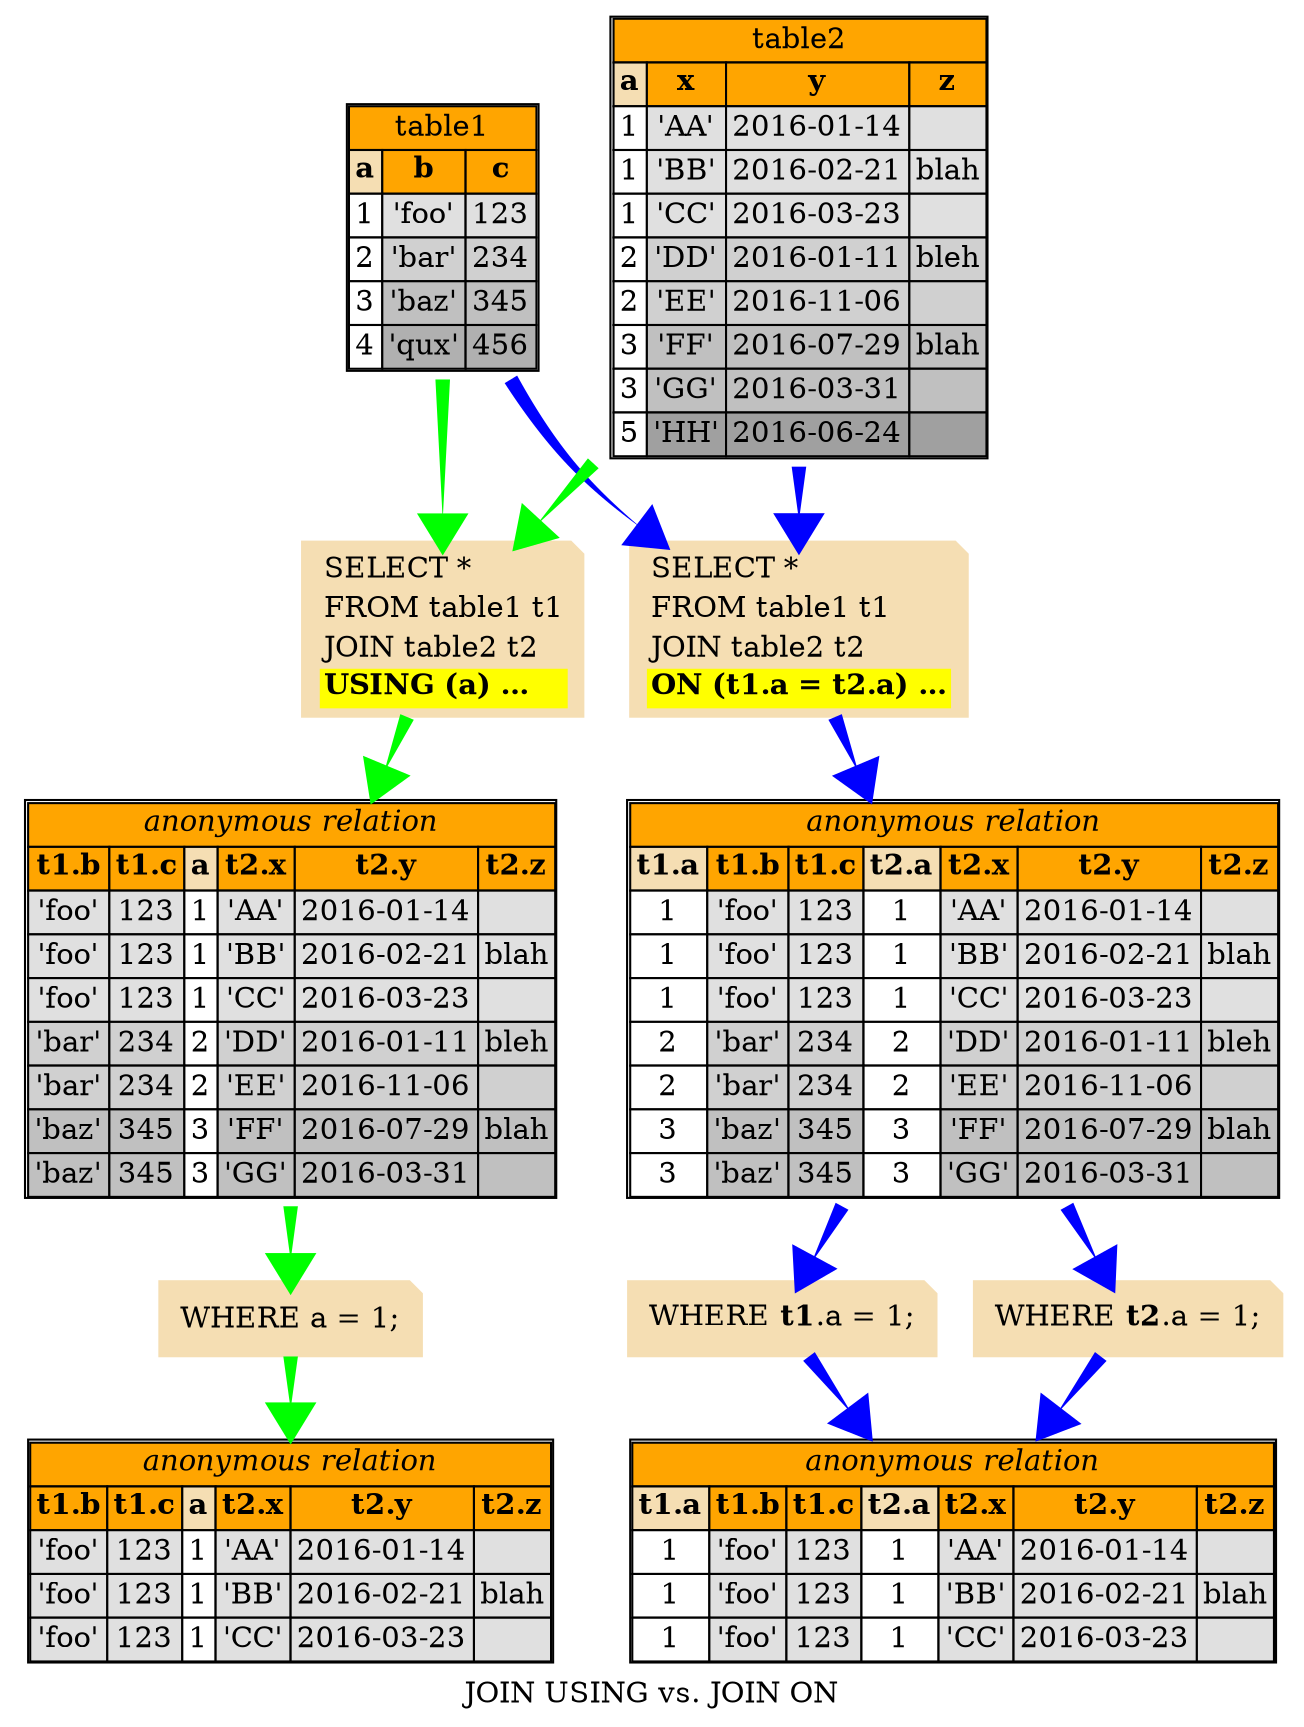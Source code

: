 digraph sql_join_using_vs_join_on {

label="JOIN USING vs. JOIN ON"
overlap=false;
fontName="Sans";
splines=true;
maxiter=10000000;

table_1 [shape="none" label=<
	<TABLE CELLSPACING="0">
	<TR><TD BGCOLOR="ORANGE" COLSPAN="3">table1</TD></TR>
	<TR>
		<TD BGCOLOR="WHEAT"><B>a</B></TD>
		<TD BGCOLOR="ORANGE"><B>b</B></TD>
		<TD BGCOLOR="ORANGE"><B>c</B></TD>
	</TR>
	<TR>
		<TD BGCOLOR="WHITE">1</TD>
		<TD BGCOLOR="#E0E0E0">'foo'</TD>
		<TD BGCOLOR="#E0E0E0">123</TD>
	</TR>
	<TR>
		<TD BGCOLOR="WHITE">2</TD>
		<TD BGCOLOR="#D0D0D0">'bar'</TD>
		<TD BGCOLOR="#D0D0D0">234</TD>
	</TR>
	<TR>
		<TD BGCOLOR="WHITE">3</TD>
		<TD BGCOLOR="#C0C0C0">'baz'</TD>
		<TD BGCOLOR="#C0C0C0">345</TD>
	</TR>
	<TR>
		<TD BGCOLOR="WHITE">4</TD>
		<TD BGCOLOR="#B0B0B0">'qux'</TD>
		<TD BGCOLOR="#B0B0B0">456</TD>
	</TR>
	</TABLE>
>];

table_2 [shape="none" label=<
	<TABLE CELLSPACING="0">
	<TR><TD BGCOLOR="ORANGE" COLSPAN="4">table2</TD></TR>
	<TR>
		<TD BGCOLOR="WHEAT"><B>a</B></TD>
		<TD BGCOLOR="ORANGE"><B>x</B></TD>
		<TD BGCOLOR="ORANGE"><B>y</B></TD>
		<TD BGCOLOR="ORANGE"><B>z</B></TD>
	</TR>
	<TR>
		<TD BGCOLOR="WHITE">1</TD>
		<TD BGCOLOR="#E0E0E0">'AA'</TD>
		<TD BGCOLOR="#E0E0E0">2016-01-14</TD>
		<TD BGCOLOR="#E0E0E0"></TD>
	</TR>
	<TR>
		<TD BGCOLOR="WHITE">1</TD>
		<TD BGCOLOR="#E0E0E0">'BB'</TD>
		<TD BGCOLOR="#E0E0E0">2016-02-21</TD>
		<TD BGCOLOR="#E0E0E0">blah</TD>
	</TR>
	<TR>
		<TD BGCOLOR="WHITE">1</TD>
		<TD BGCOLOR="#E0E0E0">'CC'</TD>
		<TD BGCOLOR="#E0E0E0">2016-03-23</TD>
		<TD BGCOLOR="#E0E0E0"></TD>
	</TR>
	<TR>
		<TD BGCOLOR="WHITE">2</TD>
		<TD BGCOLOR="#D0D0D0">'DD'</TD>
		<TD BGCOLOR="#D0D0D0">2016-01-11</TD>
		<TD BGCOLOR="#D0D0D0">bleh</TD>
	</TR>
	<TR>
		<TD BGCOLOR="WHITE">2</TD>
		<TD BGCOLOR="#D0D0D0">'EE'</TD>
		<TD BGCOLOR="#D0D0D0">2016-11-06</TD>
		<TD BGCOLOR="#D0D0D0"></TD>
	</TR>
	<TR>
		<TD BGCOLOR="WHITE">3</TD>
		<TD BGCOLOR="#C0C0C0">'FF'</TD>
		<TD BGCOLOR="#C0C0C0">2016-07-29</TD>
		<TD BGCOLOR="#C0C0C0">blah</TD>
	</TR>
	<TR>
		<TD BGCOLOR="WHITE">3</TD>
		<TD BGCOLOR="#C0C0C0">'GG'</TD>
		<TD BGCOLOR="#C0C0C0">2016-03-31</TD>
		<TD BGCOLOR="#C0C0C0"></TD>
	</TR>
	<TR>
		<TD BGCOLOR="WHITE">5</TD>
		<TD BGCOLOR="#A0A0A0">'HH'</TD>
		<TD BGCOLOR="#A0A0A0">2016-06-24</TD>
		<TD BGCOLOR="#A0A0A0"></TD>
	</TR>
	</TABLE>
>];

{rank=same; table_1, table_2}

select_join_using [shape="note" style="filled" color="WHEAT" label=<
	<TABLE BORDER="0" CELLSPACING="0">
	<TR><TD ALIGN="LEFT">SELECT *</TD></TR>
	<TR><TD ALIGN="LEFT">FROM table1 t1</TD></TR>
	<TR><TD ALIGN="LEFT">JOIN table2 t2</TD></TR>
	<TR><TD ALIGN="LEFT" BGCOLOR="YELLOW"><B>USING (a) ...</B></TD></TR>
	</TABLE>
>];

select_join_on [shape="note" style="filled" color="WHEAT" label=<
	<TABLE BORDER="0" CELLSPACING="0">
	<TR><TD ALIGN="LEFT">SELECT *</TD></TR>
	<TR><TD ALIGN="LEFT">FROM table1 t1</TD></TR>
	<TR><TD ALIGN="LEFT">JOIN table2 t2</TD></TR>
	<TR><TD ALIGN="LEFT" BGCOLOR="YELLOW"><B>ON (t1.a = t2.a) ...</B></TD></TR>
	</TABLE>
>];

{rank=same; select_join_using, select_join_on}

rel_join_using [shape="none" label=<
	<TABLE CELLSPACING="0">
	<TR><TD BGCOLOR="ORANGE" COLSPAN="6"><I>anonymous relation</I></TD></TR>
	<TR>
		<TD BGCOLOR="ORANGE"><B>t1.b</B></TD>
		<TD BGCOLOR="ORANGE"><B>t1.c</B></TD>
		<TD BGCOLOR="WHEAT"><B>a</B></TD>
		<TD BGCOLOR="ORANGE"><B>t2.x</B></TD>
		<TD BGCOLOR="ORANGE"><B>t2.y</B></TD>
		<TD BGCOLOR="ORANGE"><B>t2.z</B></TD>
	</TR>
	<TR>
		<TD BGCOLOR="#E0E0E0">'foo'</TD>
		<TD BGCOLOR="#E0E0E0">123</TD>
		<TD BGCOLOR="WHITE">1</TD>
		<TD BGCOLOR="#E0E0E0">'AA'</TD>
		<TD BGCOLOR="#E0E0E0">2016-01-14</TD>
		<TD BGCOLOR="#E0E0E0"></TD>
	</TR>
	<TR>
		<TD BGCOLOR="#E0E0E0">'foo'</TD>
		<TD BGCOLOR="#E0E0E0">123</TD>
		<TD BGCOLOR="WHITE">1</TD>
		<TD BGCOLOR="#E0E0E0">'BB'</TD>
		<TD BGCOLOR="#E0E0E0">2016-02-21</TD>
		<TD BGCOLOR="#E0E0E0">blah</TD>
	</TR>
	<TR>
		<TD BGCOLOR="#E0E0E0">'foo'</TD>
		<TD BGCOLOR="#E0E0E0">123</TD>
		<TD BGCOLOR="WHITE">1</TD>
		<TD BGCOLOR="#E0E0E0">'CC'</TD>
		<TD BGCOLOR="#E0E0E0">2016-03-23</TD>
		<TD BGCOLOR="#E0E0E0"></TD>
	</TR>
	<TR>
		<TD BGCOLOR="#D0D0D0">'bar'</TD>
		<TD BGCOLOR="#D0D0D0">234</TD>
		<TD BGCOLOR="WHITE">2</TD>
		<TD BGCOLOR="#D0D0D0">'DD'</TD>
		<TD BGCOLOR="#D0D0D0">2016-01-11</TD>
		<TD BGCOLOR="#D0D0D0">bleh</TD>
	</TR>
	<TR>
		<TD BGCOLOR="#D0D0D0">'bar'</TD>
		<TD BGCOLOR="#D0D0D0">234</TD>
		<TD BGCOLOR="WHITE">2</TD>
		<TD BGCOLOR="#D0D0D0">'EE'</TD>
		<TD BGCOLOR="#D0D0D0">2016-11-06</TD>
		<TD BGCOLOR="#D0D0D0"></TD>
	</TR>
	<TR>
		<TD BGCOLOR="#C0C0C0">'baz'</TD>
		<TD BGCOLOR="#C0C0C0">345</TD>
		<TD BGCOLOR="WHITE">3</TD>
		<TD BGCOLOR="#C0C0C0">'FF'</TD>
		<TD BGCOLOR="#C0C0C0">2016-07-29</TD>
		<TD BGCOLOR="#C0C0C0">blah</TD>
	</TR>
	<TR>
		<TD BGCOLOR="#C0C0C0">'baz'</TD>
		<TD BGCOLOR="#C0C0C0">345</TD>
		<TD BGCOLOR="WHITE">3</TD>
		<TD BGCOLOR="#C0C0C0">'GG'</TD>
		<TD BGCOLOR="#C0C0C0">2016-03-31</TD>
		<TD BGCOLOR="#C0C0C0"></TD>
	</TR>
	</TABLE>
>];

rel_join_on [shape="none" label=<
	<TABLE CELLSPACING="0">
	<TR><TD BGCOLOR="ORANGE" COLSPAN="7"><I>anonymous relation</I></TD></TR>
	<TR>
		<TD BGCOLOR="WHEAT"><B>t1.a</B></TD>
		<TD BGCOLOR="ORANGE"><B>t1.b</B></TD>
		<TD BGCOLOR="ORANGE"><B>t1.c</B></TD>
		<TD BGCOLOR="WHEAT"><B>t2.a</B></TD>
		<TD BGCOLOR="ORANGE"><B>t2.x</B></TD>
		<TD BGCOLOR="ORANGE"><B>t2.y</B></TD>
		<TD BGCOLOR="ORANGE"><B>t2.z</B></TD>
	</TR>
	<TR>
		<TD BGCOLOR="WHITE">1</TD>
		<TD BGCOLOR="#E0E0E0">'foo'</TD>
		<TD BGCOLOR="#E0E0E0">123</TD>
		<TD BGCOLOR="WHITE">1</TD>
		<TD BGCOLOR="#E0E0E0">'AA'</TD>
		<TD BGCOLOR="#E0E0E0">2016-01-14</TD>
		<TD BGCOLOR="#E0E0E0"></TD>
	</TR>
	<TR>
		<TD BGCOLOR="WHITE">1</TD>
		<TD BGCOLOR="#E0E0E0">'foo'</TD>
		<TD BGCOLOR="#E0E0E0">123</TD>
		<TD BGCOLOR="WHITE">1</TD>
		<TD BGCOLOR="#E0E0E0">'BB'</TD>
		<TD BGCOLOR="#E0E0E0">2016-02-21</TD>
		<TD BGCOLOR="#E0E0E0">blah</TD>
	</TR>
	<TR>
		<TD BGCOLOR="WHITE">1</TD>
		<TD BGCOLOR="#E0E0E0">'foo'</TD>
		<TD BGCOLOR="#E0E0E0">123</TD>
		<TD BGCOLOR="WHITE">1</TD>
		<TD BGCOLOR="#E0E0E0">'CC'</TD>
		<TD BGCOLOR="#E0E0E0">2016-03-23</TD>
		<TD BGCOLOR="#E0E0E0"></TD>
	</TR>
	<TR>
		<TD BGCOLOR="WHITE">2</TD>
		<TD BGCOLOR="#D0D0D0">'bar'</TD>
		<TD BGCOLOR="#D0D0D0">234</TD>
		<TD BGCOLOR="WHITE">2</TD>
		<TD BGCOLOR="#D0D0D0">'DD'</TD>
		<TD BGCOLOR="#D0D0D0">2016-01-11</TD>
		<TD BGCOLOR="#D0D0D0">bleh</TD>
	</TR>
	<TR>
		<TD BGCOLOR="WHITE">2</TD>
		<TD BGCOLOR="#D0D0D0">'bar'</TD>
		<TD BGCOLOR="#D0D0D0">234</TD>
		<TD BGCOLOR="WHITE">2</TD>
		<TD BGCOLOR="#D0D0D0">'EE'</TD>
		<TD BGCOLOR="#D0D0D0">2016-11-06</TD>
		<TD BGCOLOR="#D0D0D0"></TD>
	</TR>
	<TR>
		<TD BGCOLOR="WHITE">3</TD>
		<TD BGCOLOR="#C0C0C0">'baz'</TD>
		<TD BGCOLOR="#C0C0C0">345</TD>
		<TD BGCOLOR="WHITE">3</TD>
		<TD BGCOLOR="#C0C0C0">'FF'</TD>
		<TD BGCOLOR="#C0C0C0">2016-07-29</TD>
		<TD BGCOLOR="#C0C0C0">blah</TD>
	</TR>
	<TR>
		<TD BGCOLOR="WHITE">3</TD>
		<TD BGCOLOR="#C0C0C0">'baz'</TD>
		<TD BGCOLOR="#C0C0C0">345</TD>
		<TD BGCOLOR="WHITE">3</TD>
		<TD BGCOLOR="#C0C0C0">'GG'</TD>
		<TD BGCOLOR="#C0C0C0">2016-03-31</TD>
		<TD BGCOLOR="#C0C0C0"></TD>
	</TR>
	</TABLE>
>];

where_using [shape="note" style="filled" color="WHEAT" label=<
	<TABLE BORDER="0" CELLSPACING="0">
	<TR><TD ALIGN="LEFT">WHERE a = 1;</TD></TR>
	</TABLE>
>];

where_on_1 [shape="note" style="filled" color="WHEAT" label=<
	<TABLE BORDER="0" CELLSPACING="0">
	<TR><TD ALIGN="LEFT">WHERE <B>t1</B>.a = 1;</TD></TR>
	</TABLE>
>];

where_on_2 [shape="note" style="filled" color="WHEAT" label=<
	<TABLE BORDER="0" CELLSPACING="0">
	<TR><TD ALIGN="LEFT">WHERE <B>t2</B>.a = 1;</TD></TR>
	</TABLE>
>];

rel_join_using_where [shape="none" label=<
	<TABLE CELLSPACING="0">
	<TR><TD BGCOLOR="ORANGE" COLSPAN="6"><I>anonymous relation</I></TD></TR>
	<TR>
		<TD BGCOLOR="ORANGE"><B>t1.b</B></TD>
		<TD BGCOLOR="ORANGE"><B>t1.c</B></TD>
		<TD BGCOLOR="WHEAT"><B>a</B></TD>
		<TD BGCOLOR="ORANGE"><B>t2.x</B></TD>
		<TD BGCOLOR="ORANGE"><B>t2.y</B></TD>
		<TD BGCOLOR="ORANGE"><B>t2.z</B></TD>
	</TR>
	<TR>
		<TD BGCOLOR="#E0E0E0">'foo'</TD>
		<TD BGCOLOR="#E0E0E0">123</TD>
		<TD BGCOLOR="WHITE">1</TD>
		<TD BGCOLOR="#E0E0E0">'AA'</TD>
		<TD BGCOLOR="#E0E0E0">2016-01-14</TD>
		<TD BGCOLOR="#E0E0E0"></TD>
	</TR>
	<TR>
		<TD BGCOLOR="#E0E0E0">'foo'</TD>
		<TD BGCOLOR="#E0E0E0">123</TD>
		<TD BGCOLOR="WHITE">1</TD>
		<TD BGCOLOR="#E0E0E0">'BB'</TD>
		<TD BGCOLOR="#E0E0E0">2016-02-21</TD>
		<TD BGCOLOR="#E0E0E0">blah</TD>
	</TR>
	<TR>
		<TD BGCOLOR="#E0E0E0">'foo'</TD>
		<TD BGCOLOR="#E0E0E0">123</TD>
		<TD BGCOLOR="WHITE">1</TD>
		<TD BGCOLOR="#E0E0E0">'CC'</TD>
		<TD BGCOLOR="#E0E0E0">2016-03-23</TD>
		<TD BGCOLOR="#E0E0E0"></TD>
	</TR>
	</TABLE>
>];

rel_join_on_where [shape="none" label=<
	<TABLE CELLSPACING="0">
	<TR><TD BGCOLOR="ORANGE" COLSPAN="7"><I>anonymous relation</I></TD></TR>
	<TR>
		<TD BGCOLOR="WHEAT"><B>t1.a</B></TD>
		<TD BGCOLOR="ORANGE"><B>t1.b</B></TD>
		<TD BGCOLOR="ORANGE"><B>t1.c</B></TD>
		<TD BGCOLOR="WHEAT"><B>t2.a</B></TD>
		<TD BGCOLOR="ORANGE"><B>t2.x</B></TD>
		<TD BGCOLOR="ORANGE"><B>t2.y</B></TD>
		<TD BGCOLOR="ORANGE"><B>t2.z</B></TD>
	</TR>
	<TR>
		<TD BGCOLOR="WHITE">1</TD>
		<TD BGCOLOR="#E0E0E0">'foo'</TD>
		<TD BGCOLOR="#E0E0E0">123</TD>
		<TD BGCOLOR="WHITE">1</TD>
		<TD BGCOLOR="#E0E0E0">'AA'</TD>
		<TD BGCOLOR="#E0E0E0">2016-01-14</TD>
		<TD BGCOLOR="#E0E0E0"></TD>
	</TR>
	<TR>
		<TD BGCOLOR="WHITE">1</TD>
		<TD BGCOLOR="#E0E0E0">'foo'</TD>
		<TD BGCOLOR="#E0E0E0">123</TD>
		<TD BGCOLOR="WHITE">1</TD>
		<TD BGCOLOR="#E0E0E0">'BB'</TD>
		<TD BGCOLOR="#E0E0E0">2016-02-21</TD>
		<TD BGCOLOR="#E0E0E0">blah</TD>
	</TR>
	<TR>
		<TD BGCOLOR="WHITE">1</TD>
		<TD BGCOLOR="#E0E0E0">'foo'</TD>
		<TD BGCOLOR="#E0E0E0">123</TD>
		<TD BGCOLOR="WHITE">1</TD>
		<TD BGCOLOR="#E0E0E0">'CC'</TD>
		<TD BGCOLOR="#E0E0E0">2016-03-23</TD>
		<TD BGCOLOR="#E0E0E0"></TD>
	</TR>
	</TABLE>
>];

{rank=same; rel_join_using, rel_join_on}

edge [arrowhead="normal" style="tapered" penwidth=7 color="GREEN"];

table_1 -> select_join_using;
table_2 -> select_join_using;
select_join_using -> rel_join_using;
rel_join_using -> where_using;
where_using -> rel_join_using_where;

edge [arrowhead="normal" style="tapered" penwidth=7 color="BLUE"];

table_1 -> select_join_on;
table_2 -> select_join_on;
select_join_on -> rel_join_on;
rel_join_on -> where_on_1;
rel_join_on -> where_on_2;
where_on_1 -> rel_join_on_where;
where_on_2 -> rel_join_on_where;

}
